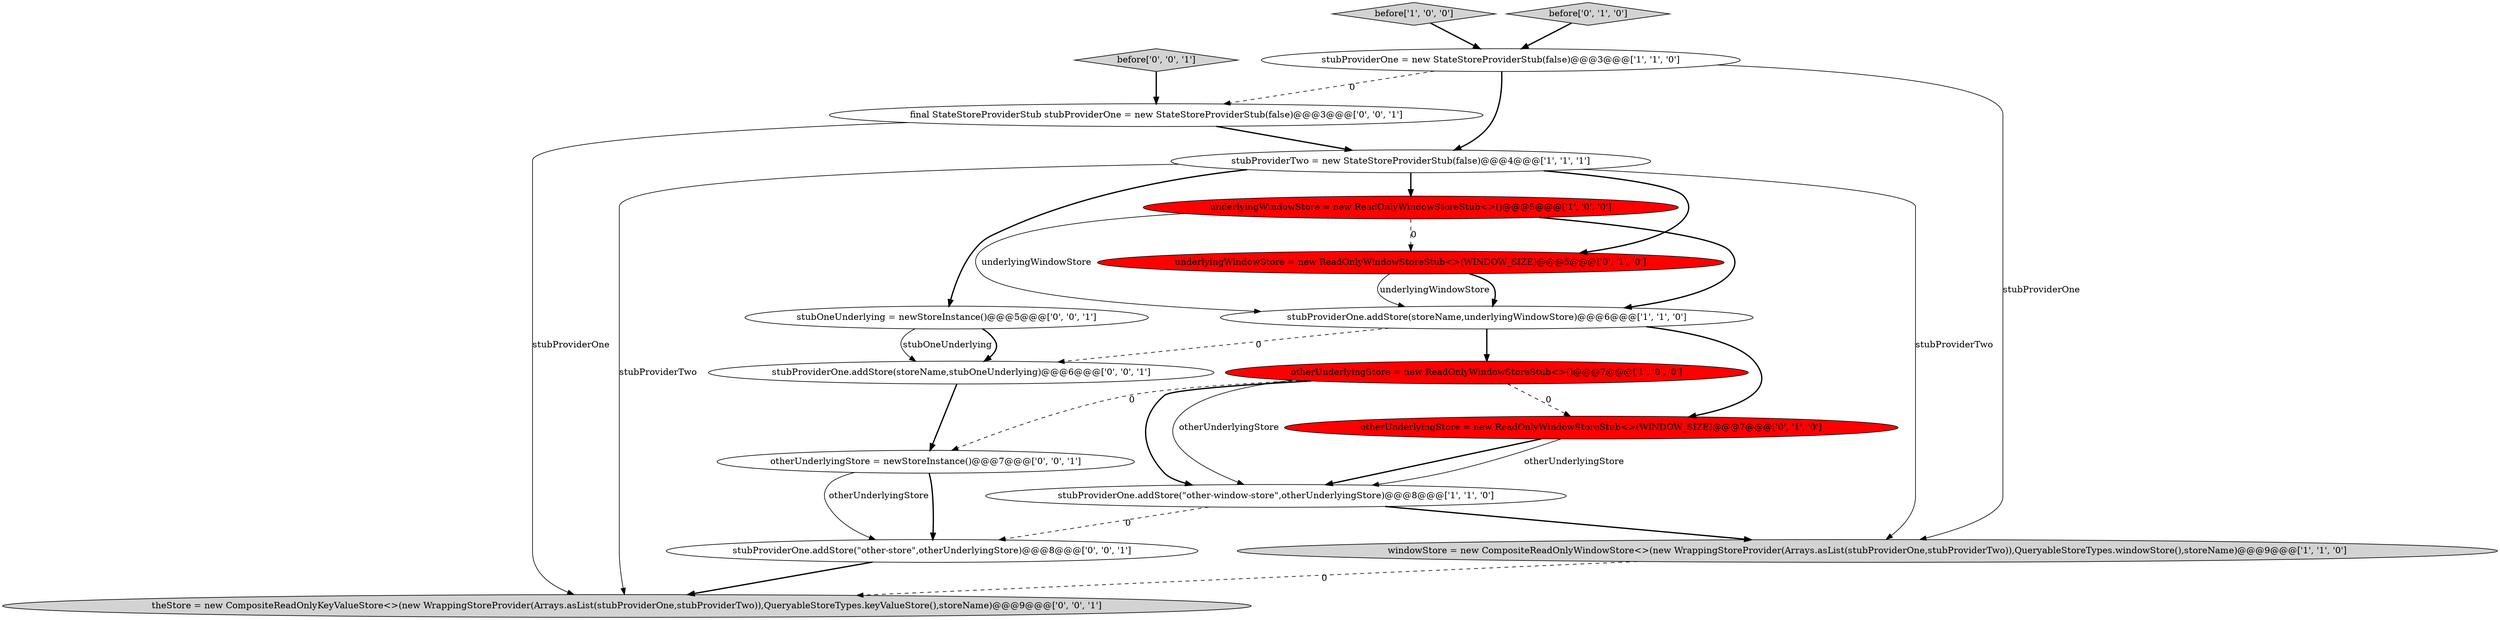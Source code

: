 digraph {
5 [style = filled, label = "stubProviderOne = new StateStoreProviderStub(false)@@@3@@@['1', '1', '0']", fillcolor = white, shape = ellipse image = "AAA0AAABBB1BBB"];
2 [style = filled, label = "before['1', '0', '0']", fillcolor = lightgray, shape = diamond image = "AAA0AAABBB1BBB"];
3 [style = filled, label = "windowStore = new CompositeReadOnlyWindowStore<>(new WrappingStoreProvider(Arrays.asList(stubProviderOne,stubProviderTwo)),QueryableStoreTypes.windowStore(),storeName)@@@9@@@['1', '1', '0']", fillcolor = lightgray, shape = ellipse image = "AAA0AAABBB1BBB"];
4 [style = filled, label = "underlyingWindowStore = new ReadOnlyWindowStoreStub<>()@@@5@@@['1', '0', '0']", fillcolor = red, shape = ellipse image = "AAA1AAABBB1BBB"];
1 [style = filled, label = "stubProviderTwo = new StateStoreProviderStub(false)@@@4@@@['1', '1', '1']", fillcolor = white, shape = ellipse image = "AAA0AAABBB1BBB"];
12 [style = filled, label = "stubOneUnderlying = newStoreInstance()@@@5@@@['0', '0', '1']", fillcolor = white, shape = ellipse image = "AAA0AAABBB3BBB"];
13 [style = filled, label = "otherUnderlyingStore = newStoreInstance()@@@7@@@['0', '0', '1']", fillcolor = white, shape = ellipse image = "AAA0AAABBB3BBB"];
7 [style = filled, label = "otherUnderlyingStore = new ReadOnlyWindowStoreStub<>()@@@7@@@['1', '0', '0']", fillcolor = red, shape = ellipse image = "AAA1AAABBB1BBB"];
16 [style = filled, label = "stubProviderOne.addStore(\"other-store\",otherUnderlyingStore)@@@8@@@['0', '0', '1']", fillcolor = white, shape = ellipse image = "AAA0AAABBB3BBB"];
17 [style = filled, label = "before['0', '0', '1']", fillcolor = lightgray, shape = diamond image = "AAA0AAABBB3BBB"];
0 [style = filled, label = "stubProviderOne.addStore(\"other-window-store\",otherUnderlyingStore)@@@8@@@['1', '1', '0']", fillcolor = white, shape = ellipse image = "AAA0AAABBB1BBB"];
9 [style = filled, label = "underlyingWindowStore = new ReadOnlyWindowStoreStub<>(WINDOW_SIZE)@@@5@@@['0', '1', '0']", fillcolor = red, shape = ellipse image = "AAA1AAABBB2BBB"];
6 [style = filled, label = "stubProviderOne.addStore(storeName,underlyingWindowStore)@@@6@@@['1', '1', '0']", fillcolor = white, shape = ellipse image = "AAA0AAABBB1BBB"];
11 [style = filled, label = "stubProviderOne.addStore(storeName,stubOneUnderlying)@@@6@@@['0', '0', '1']", fillcolor = white, shape = ellipse image = "AAA0AAABBB3BBB"];
15 [style = filled, label = "final StateStoreProviderStub stubProviderOne = new StateStoreProviderStub(false)@@@3@@@['0', '0', '1']", fillcolor = white, shape = ellipse image = "AAA0AAABBB3BBB"];
14 [style = filled, label = "theStore = new CompositeReadOnlyKeyValueStore<>(new WrappingStoreProvider(Arrays.asList(stubProviderOne,stubProviderTwo)),QueryableStoreTypes.keyValueStore(),storeName)@@@9@@@['0', '0', '1']", fillcolor = lightgray, shape = ellipse image = "AAA0AAABBB3BBB"];
8 [style = filled, label = "before['0', '1', '0']", fillcolor = lightgray, shape = diamond image = "AAA0AAABBB2BBB"];
10 [style = filled, label = "otherUnderlyingStore = new ReadOnlyWindowStoreStub<>(WINDOW_SIZE)@@@7@@@['0', '1', '0']", fillcolor = red, shape = ellipse image = "AAA1AAABBB2BBB"];
0->3 [style = bold, label=""];
1->4 [style = bold, label=""];
4->6 [style = bold, label=""];
6->11 [style = dashed, label="0"];
12->11 [style = bold, label=""];
0->16 [style = dashed, label="0"];
7->0 [style = bold, label=""];
1->14 [style = solid, label="stubProviderTwo"];
5->3 [style = solid, label="stubProviderOne"];
12->11 [style = solid, label="stubOneUnderlying"];
13->16 [style = bold, label=""];
1->9 [style = bold, label=""];
9->6 [style = bold, label=""];
13->16 [style = solid, label="otherUnderlyingStore"];
5->1 [style = bold, label=""];
4->9 [style = dashed, label="0"];
7->0 [style = solid, label="otherUnderlyingStore"];
8->5 [style = bold, label=""];
6->10 [style = bold, label=""];
9->6 [style = solid, label="underlyingWindowStore"];
10->0 [style = bold, label=""];
11->13 [style = bold, label=""];
10->0 [style = solid, label="otherUnderlyingStore"];
17->15 [style = bold, label=""];
1->12 [style = bold, label=""];
7->13 [style = dashed, label="0"];
1->3 [style = solid, label="stubProviderTwo"];
16->14 [style = bold, label=""];
7->10 [style = dashed, label="0"];
3->14 [style = dashed, label="0"];
6->7 [style = bold, label=""];
15->14 [style = solid, label="stubProviderOne"];
5->15 [style = dashed, label="0"];
2->5 [style = bold, label=""];
15->1 [style = bold, label=""];
4->6 [style = solid, label="underlyingWindowStore"];
}
